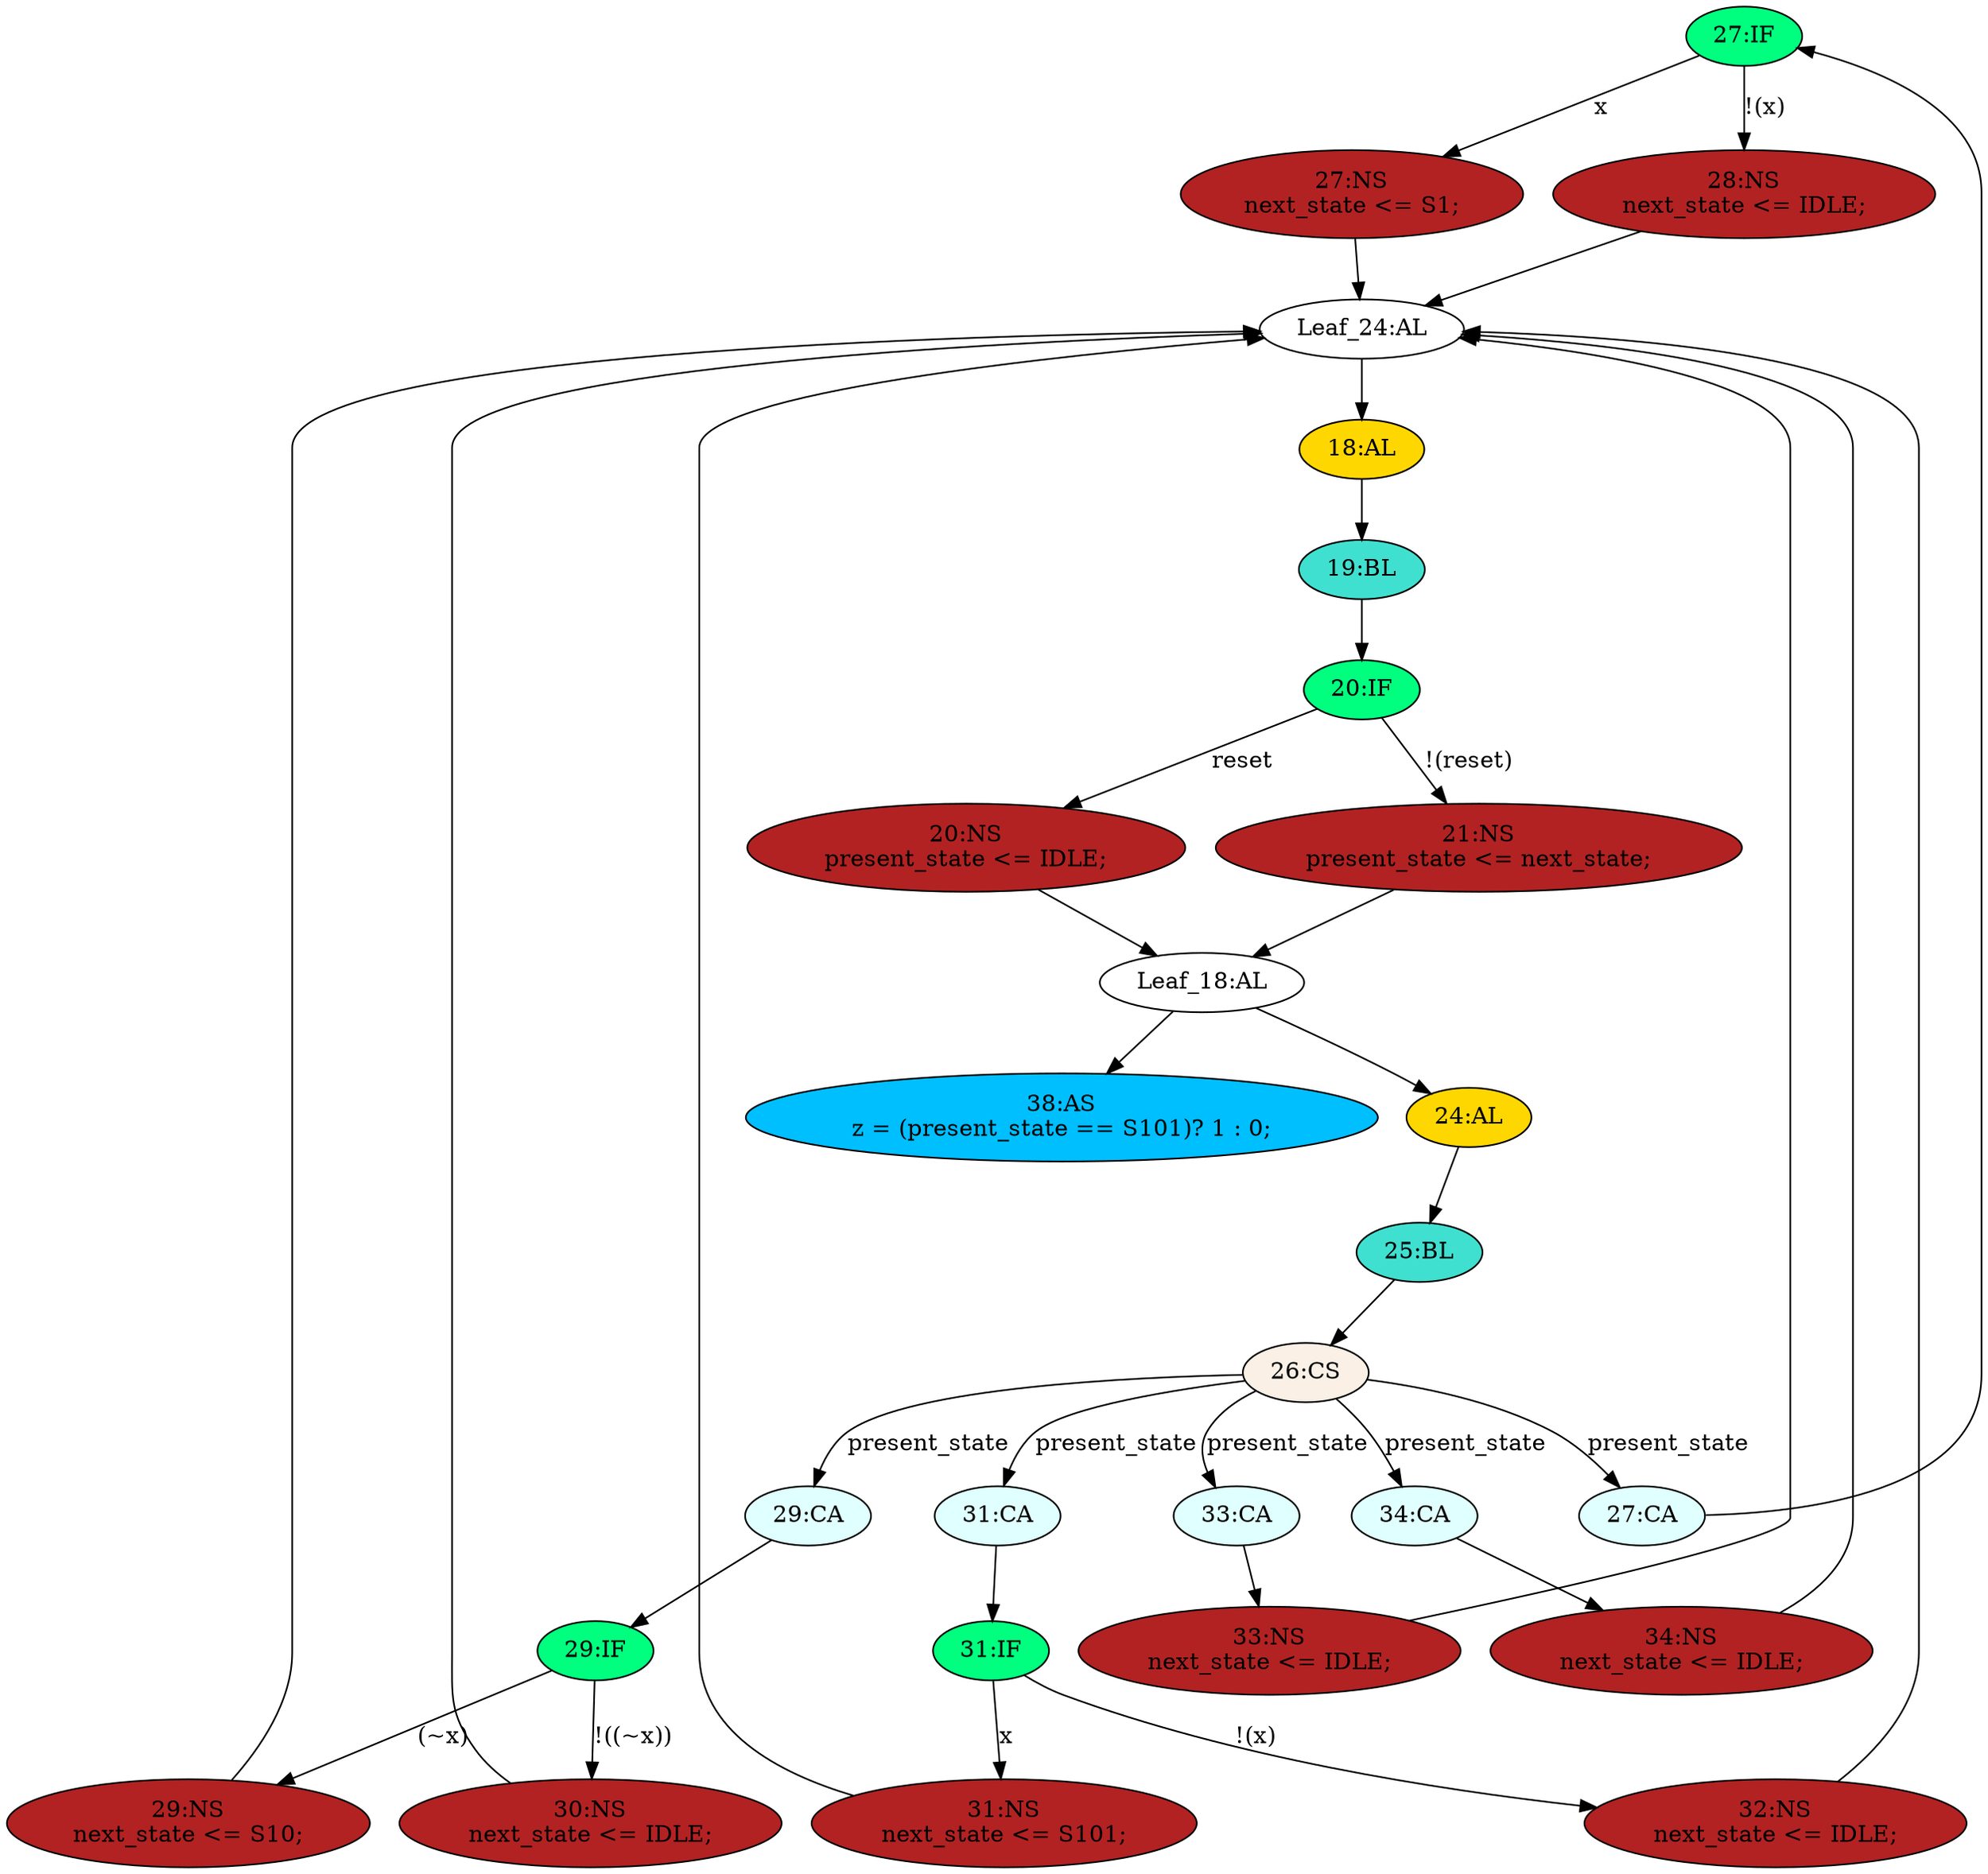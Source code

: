strict digraph "compose( ,  )" {
	node [label="\N"];
	"27:IF"	[ast="<pyverilog.vparser.ast.IfStatement object at 0x7f5b725d5450>",
		fillcolor=springgreen,
		label="27:IF",
		statements="[]",
		style=filled,
		typ=IfStatement];
	"28:NS"	[ast="<pyverilog.vparser.ast.NonblockingSubstitution object at 0x7f5b715a0450>",
		fillcolor=firebrick,
		label="28:NS
next_state <= IDLE;",
		statements="[<pyverilog.vparser.ast.NonblockingSubstitution object at 0x7f5b715a0450>]",
		style=filled,
		typ=NonblockingSubstitution];
	"27:IF" -> "28:NS"	[cond="['x']",
		label="!(x)",
		lineno=27];
	"27:NS"	[ast="<pyverilog.vparser.ast.NonblockingSubstitution object at 0x7f5b75685d10>",
		fillcolor=firebrick,
		label="27:NS
next_state <= S1;",
		statements="[<pyverilog.vparser.ast.NonblockingSubstitution object at 0x7f5b75685d10>]",
		style=filled,
		typ=NonblockingSubstitution];
	"27:IF" -> "27:NS"	[cond="['x']",
		label=x,
		lineno=27];
	"29:IF"	[ast="<pyverilog.vparser.ast.IfStatement object at 0x7f5b72da8ad0>",
		fillcolor=springgreen,
		label="29:IF",
		statements="[]",
		style=filled,
		typ=IfStatement];
	"29:NS"	[ast="<pyverilog.vparser.ast.NonblockingSubstitution object at 0x7f5b71546550>",
		fillcolor=firebrick,
		label="29:NS
next_state <= S10;",
		statements="[<pyverilog.vparser.ast.NonblockingSubstitution object at 0x7f5b71546550>]",
		style=filled,
		typ=NonblockingSubstitution];
	"29:IF" -> "29:NS"	[cond="['x']",
		label="(~x)",
		lineno=29];
	"30:NS"	[ast="<pyverilog.vparser.ast.NonblockingSubstitution object at 0x7f5b71198cd0>",
		fillcolor=firebrick,
		label="30:NS
next_state <= IDLE;",
		statements="[<pyverilog.vparser.ast.NonblockingSubstitution object at 0x7f5b71198cd0>]",
		style=filled,
		typ=NonblockingSubstitution];
	"29:IF" -> "30:NS"	[cond="['x']",
		label="!((~x))",
		lineno=29];
	"31:NS"	[ast="<pyverilog.vparser.ast.NonblockingSubstitution object at 0x7f5b71198bd0>",
		fillcolor=firebrick,
		label="31:NS
next_state <= S101;",
		statements="[<pyverilog.vparser.ast.NonblockingSubstitution object at 0x7f5b71198bd0>]",
		style=filled,
		typ=NonblockingSubstitution];
	"Leaf_24:AL"	[def_var="['next_state']",
		label="Leaf_24:AL"];
	"31:NS" -> "Leaf_24:AL"	[cond="[]",
		lineno=None];
	"33:NS"	[ast="<pyverilog.vparser.ast.NonblockingSubstitution object at 0x7f5b71198fd0>",
		fillcolor=firebrick,
		label="33:NS
next_state <= IDLE;",
		statements="[<pyverilog.vparser.ast.NonblockingSubstitution object at 0x7f5b71198fd0>]",
		style=filled,
		typ=NonblockingSubstitution];
	"33:NS" -> "Leaf_24:AL"	[cond="[]",
		lineno=None];
	"20:NS"	[ast="<pyverilog.vparser.ast.NonblockingSubstitution object at 0x7f5b714ce4d0>",
		fillcolor=firebrick,
		label="20:NS
present_state <= IDLE;",
		statements="[<pyverilog.vparser.ast.NonblockingSubstitution object at 0x7f5b714ce4d0>]",
		style=filled,
		typ=NonblockingSubstitution];
	"Leaf_18:AL"	[def_var="['present_state']",
		label="Leaf_18:AL"];
	"20:NS" -> "Leaf_18:AL"	[cond="[]",
		lineno=None];
	"18:AL"	[ast="<pyverilog.vparser.ast.Always object at 0x7f5b71523890>",
		clk_sens=True,
		fillcolor=gold,
		label="18:AL",
		sens="['clk', 'reset']",
		statements="[]",
		style=filled,
		typ=Always,
		use_var="['reset', 'next_state']"];
	"19:BL"	[ast="<pyverilog.vparser.ast.Block object at 0x7f5b71523ed0>",
		fillcolor=turquoise,
		label="19:BL",
		statements="[]",
		style=filled,
		typ=Block];
	"18:AL" -> "19:BL"	[cond="[]",
		lineno=None];
	"27:CA"	[ast="<pyverilog.vparser.ast.Case object at 0x7f5b71526650>",
		fillcolor=lightcyan,
		label="27:CA",
		statements="[]",
		style=filled,
		typ=Case];
	"27:CA" -> "27:IF"	[cond="[]",
		lineno=None];
	"20:IF"	[ast="<pyverilog.vparser.ast.IfStatement object at 0x7f5b71531450>",
		fillcolor=springgreen,
		label="20:IF",
		statements="[]",
		style=filled,
		typ=IfStatement];
	"19:BL" -> "20:IF"	[cond="[]",
		lineno=None];
	"26:CS"	[ast="<pyverilog.vparser.ast.CaseStatement object at 0x7f5b71198910>",
		fillcolor=linen,
		label="26:CS",
		statements="[]",
		style=filled,
		typ=CaseStatement];
	"26:CS" -> "27:CA"	[cond="['present_state']",
		label=present_state,
		lineno=26];
	"29:CA"	[ast="<pyverilog.vparser.ast.Case object at 0x7f5b7189ee50>",
		fillcolor=lightcyan,
		label="29:CA",
		statements="[]",
		style=filled,
		typ=Case];
	"26:CS" -> "29:CA"	[cond="['present_state']",
		label=present_state,
		lineno=26];
	"31:CA"	[ast="<pyverilog.vparser.ast.Case object at 0x7f5b71198350>",
		fillcolor=lightcyan,
		label="31:CA",
		statements="[]",
		style=filled,
		typ=Case];
	"26:CS" -> "31:CA"	[cond="['present_state']",
		label=present_state,
		lineno=26];
	"34:CA"	[ast="<pyverilog.vparser.ast.Case object at 0x7f5b711989d0>",
		fillcolor=lightcyan,
		label="34:CA",
		statements="[]",
		style=filled,
		typ=Case];
	"26:CS" -> "34:CA"	[cond="['present_state']",
		label=present_state,
		lineno=26];
	"33:CA"	[ast="<pyverilog.vparser.ast.Case object at 0x7f5b711984d0>",
		fillcolor=lightcyan,
		label="33:CA",
		statements="[]",
		style=filled,
		typ=Case];
	"26:CS" -> "33:CA"	[cond="['present_state']",
		label=present_state,
		lineno=26];
	"32:NS"	[ast="<pyverilog.vparser.ast.NonblockingSubstitution object at 0x7f5b71198d50>",
		fillcolor=firebrick,
		label="32:NS
next_state <= IDLE;",
		statements="[<pyverilog.vparser.ast.NonblockingSubstitution object at 0x7f5b71198d50>]",
		style=filled,
		typ=NonblockingSubstitution];
	"32:NS" -> "Leaf_24:AL"	[cond="[]",
		lineno=None];
	"20:IF" -> "20:NS"	[cond="['reset']",
		label=reset,
		lineno=20];
	"21:NS"	[ast="<pyverilog.vparser.ast.NonblockingSubstitution object at 0x7f5b71531050>",
		fillcolor=firebrick,
		label="21:NS
present_state <= next_state;",
		statements="[<pyverilog.vparser.ast.NonblockingSubstitution object at 0x7f5b71531050>]",
		style=filled,
		typ=NonblockingSubstitution];
	"20:IF" -> "21:NS"	[cond="['reset']",
		label="!(reset)",
		lineno=20];
	"25:BL"	[ast="<pyverilog.vparser.ast.Block object at 0x7f5b71526e90>",
		fillcolor=turquoise,
		label="25:BL",
		statements="[]",
		style=filled,
		typ=Block];
	"25:BL" -> "26:CS"	[cond="[]",
		lineno=None];
	"34:NS"	[ast="<pyverilog.vparser.ast.NonblockingSubstitution object at 0x7f5b71198650>",
		fillcolor=firebrick,
		label="34:NS
next_state <= IDLE;",
		statements="[<pyverilog.vparser.ast.NonblockingSubstitution object at 0x7f5b71198650>]",
		style=filled,
		typ=NonblockingSubstitution];
	"34:NS" -> "Leaf_24:AL"	[cond="[]",
		lineno=None];
	"29:CA" -> "29:IF"	[cond="[]",
		lineno=None];
	"38:AS"	[ast="<pyverilog.vparser.ast.Assign object at 0x7f5b711986d0>",
		def_var="['z']",
		fillcolor=deepskyblue,
		label="38:AS
z = (present_state == S101)? 1 : 0;",
		statements="[]",
		style=filled,
		typ=Assign,
		use_var="['present_state']"];
	"31:IF"	[ast="<pyverilog.vparser.ast.IfStatement object at 0x7f5b71198a50>",
		fillcolor=springgreen,
		label="31:IF",
		statements="[]",
		style=filled,
		typ=IfStatement];
	"31:CA" -> "31:IF"	[cond="[]",
		lineno=None];
	"28:NS" -> "Leaf_24:AL"	[cond="[]",
		lineno=None];
	"29:NS" -> "Leaf_24:AL"	[cond="[]",
		lineno=None];
	"34:CA" -> "34:NS"	[cond="[]",
		lineno=None];
	"27:NS" -> "Leaf_24:AL"	[cond="[]",
		lineno=None];
	"Leaf_24:AL" -> "18:AL";
	"33:CA" -> "33:NS"	[cond="[]",
		lineno=None];
	"31:IF" -> "31:NS"	[cond="['x']",
		label=x,
		lineno=31];
	"31:IF" -> "32:NS"	[cond="['x']",
		label="!(x)",
		lineno=31];
	"30:NS" -> "Leaf_24:AL"	[cond="[]",
		lineno=None];
	"Leaf_18:AL" -> "38:AS";
	"24:AL"	[ast="<pyverilog.vparser.ast.Always object at 0x7f5b71526750>",
		clk_sens=False,
		fillcolor=gold,
		label="24:AL",
		sens="['x', 'present_state']",
		statements="[]",
		style=filled,
		typ=Always,
		use_var="['x', 'present_state']"];
	"Leaf_18:AL" -> "24:AL";
	"24:AL" -> "25:BL"	[cond="[]",
		lineno=None];
	"21:NS" -> "Leaf_18:AL"	[cond="[]",
		lineno=None];
}
